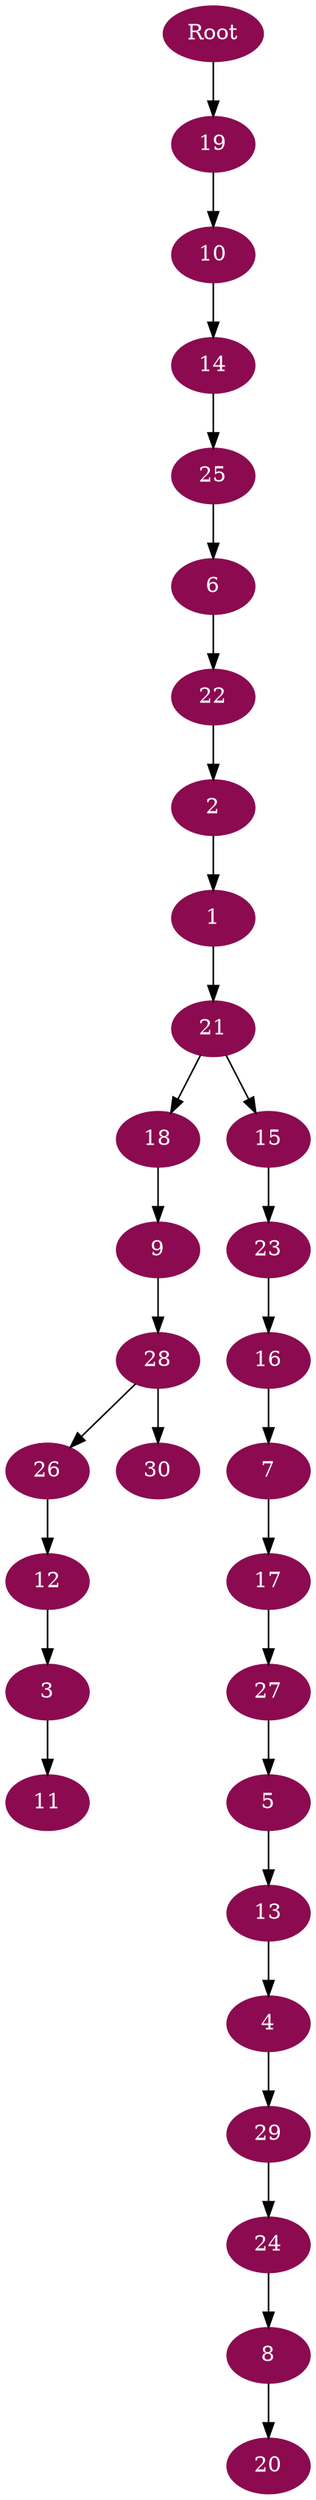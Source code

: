 digraph G {
node [color=deeppink4, style=filled, fontcolor=white];
2 -> 1;
22 -> 2;
12 -> 3;
13 -> 4;
27 -> 5;
25 -> 6;
16 -> 7;
24 -> 8;
18 -> 9;
19 -> 10;
3 -> 11;
26 -> 12;
5 -> 13;
10 -> 14;
21 -> 15;
23 -> 16;
7 -> 17;
21 -> 18;
Root -> 19;
8 -> 20;
1 -> 21;
6 -> 22;
15 -> 23;
29 -> 24;
14 -> 25;
28 -> 26;
17 -> 27;
9 -> 28;
4 -> 29;
28 -> 30;
}
